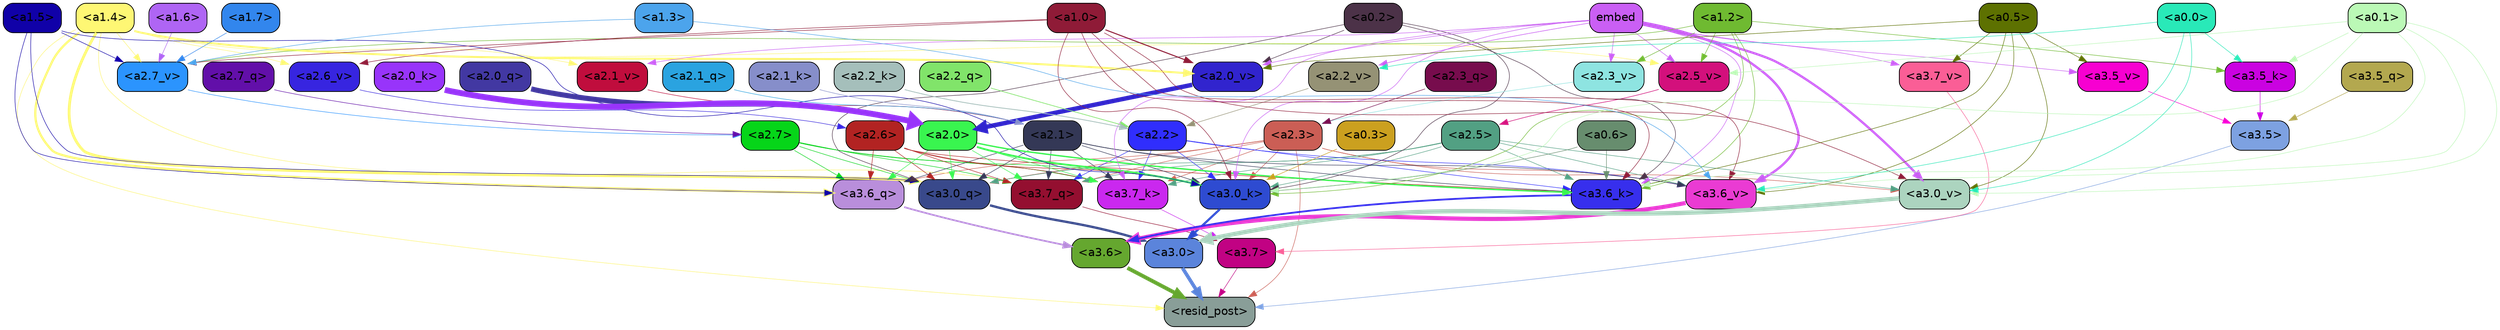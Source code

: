 strict digraph "" {
	graph [bgcolor=transparent,
		layout=dot,
		overlap=false,
		splines=true
	];
	"<a3.7>"	[color=black,
		fillcolor="#c10283",
		fontname=Helvetica,
		shape=box,
		style="filled, rounded"];
	"<resid_post>"	[color=black,
		fillcolor="#899e98",
		fontname=Helvetica,
		shape=box,
		style="filled, rounded"];
	"<a3.7>" -> "<resid_post>"	[color="#c10283",
		penwidth=0.6];
	"<a3.6>"	[color=black,
		fillcolor="#65a72f",
		fontname=Helvetica,
		shape=box,
		style="filled, rounded"];
	"<a3.6>" -> "<resid_post>"	[color="#65a72f",
		penwidth=4.646730065345764];
	"<a3.5>"	[color=black,
		fillcolor="#7da1e1",
		fontname=Helvetica,
		shape=box,
		style="filled, rounded"];
	"<a3.5>" -> "<resid_post>"	[color="#7da1e1",
		penwidth=0.6];
	"<a3.0>"	[color=black,
		fillcolor="#5b84db",
		fontname=Helvetica,
		shape=box,
		style="filled, rounded"];
	"<a3.0>" -> "<resid_post>"	[color="#5b84db",
		penwidth=4.323132634162903];
	"<a2.3>"	[color=black,
		fillcolor="#cb5e55",
		fontname=Helvetica,
		shape=box,
		style="filled, rounded"];
	"<a2.3>" -> "<resid_post>"	[color="#cb5e55",
		penwidth=0.6];
	"<a3.7_q>"	[color=black,
		fillcolor="#940f30",
		fontname=Helvetica,
		shape=box,
		style="filled, rounded"];
	"<a2.3>" -> "<a3.7_q>"	[color="#cb5e55",
		penwidth=0.6];
	"<a3.6_q>"	[color=black,
		fillcolor="#b98edb",
		fontname=Helvetica,
		shape=box,
		style="filled, rounded"];
	"<a2.3>" -> "<a3.6_q>"	[color="#cb5e55",
		penwidth=0.6];
	"<a3.0_q>"	[color=black,
		fillcolor="#39498b",
		fontname=Helvetica,
		shape=box,
		style="filled, rounded"];
	"<a2.3>" -> "<a3.0_q>"	[color="#cb5e55",
		penwidth=0.6];
	"<a3.7_k>"	[color=black,
		fillcolor="#ca28ef",
		fontname=Helvetica,
		shape=box,
		style="filled, rounded"];
	"<a2.3>" -> "<a3.7_k>"	[color="#cb5e55",
		penwidth=0.6];
	"<a3.0_k>"	[color=black,
		fillcolor="#2e4bd1",
		fontname=Helvetica,
		shape=box,
		style="filled, rounded"];
	"<a2.3>" -> "<a3.0_k>"	[color="#cb5e55",
		penwidth=0.6];
	"<a3.6_v>"	[color=black,
		fillcolor="#ea3bd3",
		fontname=Helvetica,
		shape=box,
		style="filled, rounded"];
	"<a2.3>" -> "<a3.6_v>"	[color="#cb5e55",
		penwidth=0.6];
	"<a3.0_v>"	[color=black,
		fillcolor="#acd4bf",
		fontname=Helvetica,
		shape=box,
		style="filled, rounded"];
	"<a2.3>" -> "<a3.0_v>"	[color="#cb5e55",
		penwidth=0.6];
	"<a1.4>"	[color=black,
		fillcolor="#fef774",
		fontname=Helvetica,
		shape=box,
		style="filled, rounded"];
	"<a1.4>" -> "<resid_post>"	[color="#fef774",
		penwidth=0.6];
	"<a1.4>" -> "<a3.7_q>"	[color="#fef774",
		penwidth=0.6];
	"<a1.4>" -> "<a3.6_q>"	[color="#fef774",
		penwidth=2.700703263282776];
	"<a1.4>" -> "<a3.0_q>"	[color="#fef774",
		penwidth=3.34255850315094];
	"<a2.7_v>"	[color=black,
		fillcolor="#2b94fe",
		fontname=Helvetica,
		shape=box,
		style="filled, rounded"];
	"<a1.4>" -> "<a2.7_v>"	[color="#fef774",
		penwidth=0.6];
	"<a2.6_v>"	[color=black,
		fillcolor="#3725e0",
		fontname=Helvetica,
		shape=box,
		style="filled, rounded"];
	"<a1.4>" -> "<a2.6_v>"	[color="#fef774",
		penwidth=0.6];
	"<a2.5_v>"	[color=black,
		fillcolor="#d3107c",
		fontname=Helvetica,
		shape=box,
		style="filled, rounded"];
	"<a1.4>" -> "<a2.5_v>"	[color="#fef774",
		penwidth=0.6];
	"<a2.1_v>"	[color=black,
		fillcolor="#c00d3d",
		fontname=Helvetica,
		shape=box,
		style="filled, rounded"];
	"<a1.4>" -> "<a2.1_v>"	[color="#fef774",
		penwidth=0.6];
	"<a2.0_v>"	[color=black,
		fillcolor="#3124ce",
		fontname=Helvetica,
		shape=box,
		style="filled, rounded"];
	"<a1.4>" -> "<a2.0_v>"	[color="#fef774",
		penwidth=2.387977123260498];
	"<a3.7_q>" -> "<a3.7>"	[color="#940f30",
		penwidth=0.6];
	"<a3.6_q>" -> "<a3.6>"	[color="#b98edb",
		penwidth=2.03758105635643];
	"<a3.5_q>"	[color=black,
		fillcolor="#b3a84f",
		fontname=Helvetica,
		shape=box,
		style="filled, rounded"];
	"<a3.5_q>" -> "<a3.5>"	[color="#b3a84f",
		penwidth=0.6];
	"<a3.0_q>" -> "<a3.0>"	[color="#39498b",
		penwidth=2.8638100624084473];
	"<a3.7_k>" -> "<a3.7>"	[color="#ca28ef",
		penwidth=0.6];
	"<a3.6_k>"	[color=black,
		fillcolor="#372fed",
		fontname=Helvetica,
		shape=box,
		style="filled, rounded"];
	"<a3.6_k>" -> "<a3.6>"	[color="#372fed",
		penwidth=2.174198240041733];
	"<a3.5_k>"	[color=black,
		fillcolor="#ca02e1",
		fontname=Helvetica,
		shape=box,
		style="filled, rounded"];
	"<a3.5_k>" -> "<a3.5>"	[color="#ca02e1",
		penwidth=0.6];
	"<a3.0_k>" -> "<a3.0>"	[color="#2e4bd1",
		penwidth=2.6274144649505615];
	"<a3.7_v>"	[color=black,
		fillcolor="#fa5e96",
		fontname=Helvetica,
		shape=box,
		style="filled, rounded"];
	"<a3.7_v>" -> "<a3.7>"	[color="#fa5e96",
		penwidth=0.6];
	"<a3.6_v>" -> "<a3.6>"	[color="#ea3bd3",
		penwidth=5.002329230308533];
	"<a3.5_v>"	[color=black,
		fillcolor="#f700d1",
		fontname=Helvetica,
		shape=box,
		style="filled, rounded"];
	"<a3.5_v>" -> "<a3.5>"	[color="#f700d1",
		penwidth=0.6];
	"<a3.0_v>" -> "<a3.0>"	[color="#acd4bf",
		penwidth=5.188832879066467];
	"<a2.7>"	[color=black,
		fillcolor="#06d519",
		fontname=Helvetica,
		shape=box,
		style="filled, rounded"];
	"<a2.7>" -> "<a3.7_q>"	[color="#06d519",
		penwidth=0.6];
	"<a2.7>" -> "<a3.6_q>"	[color="#06d519",
		penwidth=0.6];
	"<a2.7>" -> "<a3.0_q>"	[color="#06d519",
		penwidth=0.6];
	"<a2.7>" -> "<a3.7_k>"	[color="#06d519",
		penwidth=0.6];
	"<a2.7>" -> "<a3.0_k>"	[color="#06d519",
		penwidth=0.6];
	"<a2.6>"	[color=black,
		fillcolor="#b22322",
		fontname=Helvetica,
		shape=box,
		style="filled, rounded"];
	"<a2.6>" -> "<a3.7_q>"	[color="#b22322",
		penwidth=0.6];
	"<a2.6>" -> "<a3.6_q>"	[color="#b22322",
		penwidth=0.6];
	"<a2.6>" -> "<a3.0_q>"	[color="#b22322",
		penwidth=0.6];
	"<a2.6>" -> "<a3.7_k>"	[color="#b22322",
		penwidth=0.6];
	"<a2.6>" -> "<a3.6_k>"	[color="#b22322",
		penwidth=0.6];
	"<a2.6>" -> "<a3.0_k>"	[color="#b22322",
		penwidth=0.6];
	"<a2.5>"	[color=black,
		fillcolor="#52a083",
		fontname=Helvetica,
		shape=box,
		style="filled, rounded"];
	"<a2.5>" -> "<a3.7_q>"	[color="#52a083",
		penwidth=0.6];
	"<a2.5>" -> "<a3.0_q>"	[color="#52a083",
		penwidth=0.6];
	"<a2.5>" -> "<a3.7_k>"	[color="#52a083",
		penwidth=0.6];
	"<a2.5>" -> "<a3.6_k>"	[color="#52a083",
		penwidth=0.6];
	"<a2.5>" -> "<a3.0_k>"	[color="#52a083",
		penwidth=0.6];
	"<a2.5>" -> "<a3.6_v>"	[color="#52a083",
		penwidth=0.6];
	"<a2.5>" -> "<a3.0_v>"	[color="#52a083",
		penwidth=0.6];
	"<a2.2>"	[color=black,
		fillcolor="#302efd",
		fontname=Helvetica,
		shape=box,
		style="filled, rounded"];
	"<a2.2>" -> "<a3.7_q>"	[color="#302efd",
		penwidth=0.6];
	"<a2.2>" -> "<a3.7_k>"	[color="#302efd",
		penwidth=0.6];
	"<a2.2>" -> "<a3.6_k>"	[color="#302efd",
		penwidth=0.6];
	"<a2.2>" -> "<a3.0_k>"	[color="#302efd",
		penwidth=0.6];
	"<a2.2>" -> "<a3.6_v>"	[color="#302efd",
		penwidth=0.6];
	"<a2.1>"	[color=black,
		fillcolor="#343856",
		fontname=Helvetica,
		shape=box,
		style="filled, rounded"];
	"<a2.1>" -> "<a3.7_q>"	[color="#343856",
		penwidth=0.6];
	"<a2.1>" -> "<a3.6_q>"	[color="#343856",
		penwidth=0.6];
	"<a2.1>" -> "<a3.0_q>"	[color="#343856",
		penwidth=0.6];
	"<a2.1>" -> "<a3.7_k>"	[color="#343856",
		penwidth=0.6];
	"<a2.1>" -> "<a3.6_k>"	[color="#343856",
		penwidth=0.6];
	"<a2.1>" -> "<a3.0_k>"	[color="#343856",
		penwidth=0.6];
	"<a2.1>" -> "<a3.6_v>"	[color="#343856",
		penwidth=0.6];
	"<a2.0>"	[color=black,
		fillcolor="#39f54f",
		fontname=Helvetica,
		shape=box,
		style="filled, rounded"];
	"<a2.0>" -> "<a3.7_q>"	[color="#39f54f",
		penwidth=0.6];
	"<a2.0>" -> "<a3.6_q>"	[color="#39f54f",
		penwidth=0.6];
	"<a2.0>" -> "<a3.0_q>"	[color="#39f54f",
		penwidth=0.6];
	"<a2.0>" -> "<a3.7_k>"	[color="#39f54f",
		penwidth=0.6];
	"<a2.0>" -> "<a3.6_k>"	[color="#39f54f",
		penwidth=1.6454488784074783];
	"<a2.0>" -> "<a3.0_k>"	[color="#39f54f",
		penwidth=2.2218968719244003];
	"<a1.5>"	[color=black,
		fillcolor="#1001a8",
		fontname=Helvetica,
		shape=box,
		style="filled, rounded"];
	"<a1.5>" -> "<a3.6_q>"	[color="#1001a8",
		penwidth=0.6];
	"<a1.5>" -> "<a3.0_q>"	[color="#1001a8",
		penwidth=0.6];
	"<a1.5>" -> "<a3.0_k>"	[color="#1001a8",
		penwidth=0.6];
	"<a1.5>" -> "<a2.7_v>"	[color="#1001a8",
		penwidth=0.6];
	"<a0.2>"	[color=black,
		fillcolor="#4c3248",
		fontname=Helvetica,
		shape=box,
		style="filled, rounded"];
	"<a0.2>" -> "<a3.0_q>"	[color="#4c3248",
		penwidth=0.6];
	"<a0.2>" -> "<a3.6_k>"	[color="#4c3248",
		penwidth=0.6];
	"<a0.2>" -> "<a3.0_k>"	[color="#4c3248",
		penwidth=0.6];
	"<a0.2>" -> "<a2.0_v>"	[color="#4c3248",
		penwidth=0.6];
	embed	[color=black,
		fillcolor="#ca5ff4",
		fontname=Helvetica,
		shape=box,
		style="filled, rounded"];
	embed -> "<a3.7_k>"	[color="#ca5ff4",
		penwidth=0.6];
	embed -> "<a3.6_k>"	[color="#ca5ff4",
		penwidth=0.6];
	embed -> "<a3.0_k>"	[color="#ca5ff4",
		penwidth=0.6];
	embed -> "<a3.7_v>"	[color="#ca5ff4",
		penwidth=0.6];
	embed -> "<a3.6_v>"	[color="#ca5ff4",
		penwidth=2.8301228284835815];
	embed -> "<a3.5_v>"	[color="#ca5ff4",
		penwidth=0.6];
	embed -> "<a3.0_v>"	[color="#ca5ff4",
		penwidth=2.7660785913467407];
	embed -> "<a2.5_v>"	[color="#ca5ff4",
		penwidth=0.6];
	"<a2.3_v>"	[color=black,
		fillcolor="#8ee4e1",
		fontname=Helvetica,
		shape=box,
		style="filled, rounded"];
	embed -> "<a2.3_v>"	[color="#ca5ff4",
		penwidth=0.6];
	"<a2.2_v>"	[color=black,
		fillcolor="#959275",
		fontname=Helvetica,
		shape=box,
		style="filled, rounded"];
	embed -> "<a2.2_v>"	[color="#ca5ff4",
		penwidth=0.6909599304199219];
	embed -> "<a2.1_v>"	[color="#ca5ff4",
		penwidth=0.6];
	embed -> "<a2.0_v>"	[color="#ca5ff4",
		penwidth=0.6];
	"<a1.2>"	[color=black,
		fillcolor="#6fba31",
		fontname=Helvetica,
		shape=box,
		style="filled, rounded"];
	"<a1.2>" -> "<a3.6_k>"	[color="#6fba31",
		penwidth=0.6];
	"<a1.2>" -> "<a3.5_k>"	[color="#6fba31",
		penwidth=0.6];
	"<a1.2>" -> "<a3.0_k>"	[color="#6fba31",
		penwidth=0.6];
	"<a1.2>" -> "<a2.7_v>"	[color="#6fba31",
		penwidth=0.6];
	"<a1.2>" -> "<a2.5_v>"	[color="#6fba31",
		penwidth=0.6];
	"<a1.2>" -> "<a2.3_v>"	[color="#6fba31",
		penwidth=0.6];
	"<a1.0>"	[color=black,
		fillcolor="#8f1b37",
		fontname=Helvetica,
		shape=box,
		style="filled, rounded"];
	"<a1.0>" -> "<a3.6_k>"	[color="#8f1b37",
		penwidth=0.6];
	"<a1.0>" -> "<a3.0_k>"	[color="#8f1b37",
		penwidth=0.6];
	"<a1.0>" -> "<a3.6_v>"	[color="#8f1b37",
		penwidth=0.6];
	"<a1.0>" -> "<a3.0_v>"	[color="#8f1b37",
		penwidth=0.6];
	"<a1.0>" -> "<a2.7_v>"	[color="#8f1b37",
		penwidth=0.6];
	"<a1.0>" -> "<a2.6_v>"	[color="#8f1b37",
		penwidth=0.6];
	"<a1.0>" -> "<a2.0_v>"	[color="#8f1b37",
		penwidth=1.2435333728790283];
	"<a0.6>"	[color=black,
		fillcolor="#678d6e",
		fontname=Helvetica,
		shape=box,
		style="filled, rounded"];
	"<a0.6>" -> "<a3.6_k>"	[color="#678d6e",
		penwidth=0.6];
	"<a0.6>" -> "<a3.0_k>"	[color="#678d6e",
		penwidth=0.6];
	"<a0.5>"	[color=black,
		fillcolor="#5d7101",
		fontname=Helvetica,
		shape=box,
		style="filled, rounded"];
	"<a0.5>" -> "<a3.6_k>"	[color="#5d7101",
		penwidth=0.6];
	"<a0.5>" -> "<a3.7_v>"	[color="#5d7101",
		penwidth=0.6];
	"<a0.5>" -> "<a3.6_v>"	[color="#5d7101",
		penwidth=0.6];
	"<a0.5>" -> "<a3.5_v>"	[color="#5d7101",
		penwidth=0.6];
	"<a0.5>" -> "<a3.0_v>"	[color="#5d7101",
		penwidth=0.6124261617660522];
	"<a0.5>" -> "<a2.0_v>"	[color="#5d7101",
		penwidth=0.6];
	"<a0.1>"	[color=black,
		fillcolor="#bbf9b6",
		fontname=Helvetica,
		shape=box,
		style="filled, rounded"];
	"<a0.1>" -> "<a3.6_k>"	[color="#bbf9b6",
		penwidth=0.6];
	"<a0.1>" -> "<a3.5_k>"	[color="#bbf9b6",
		penwidth=0.6];
	"<a0.1>" -> "<a3.0_k>"	[color="#bbf9b6",
		penwidth=0.6];
	"<a0.1>" -> "<a3.6_v>"	[color="#bbf9b6",
		penwidth=0.6];
	"<a0.1>" -> "<a3.0_v>"	[color="#bbf9b6",
		penwidth=0.6];
	"<a0.1>" -> "<a2.5_v>"	[color="#bbf9b6",
		penwidth=0.6];
	"<a0.0>"	[color=black,
		fillcolor="#29e9b8",
		fontname=Helvetica,
		shape=box,
		style="filled, rounded"];
	"<a0.0>" -> "<a3.5_k>"	[color="#29e9b8",
		penwidth=0.6];
	"<a0.0>" -> "<a3.6_v>"	[color="#29e9b8",
		penwidth=0.6];
	"<a0.0>" -> "<a3.0_v>"	[color="#29e9b8",
		penwidth=0.6];
	"<a0.0>" -> "<a2.2_v>"	[color="#29e9b8",
		penwidth=0.6];
	"<a0.3>"	[color=black,
		fillcolor="#cba01f",
		fontname=Helvetica,
		shape=box,
		style="filled, rounded"];
	"<a0.3>" -> "<a3.0_k>"	[color="#cba01f",
		penwidth=0.6];
	"<a1.3>"	[color=black,
		fillcolor="#4ca4ec",
		fontname=Helvetica,
		shape=box,
		style="filled, rounded"];
	"<a1.3>" -> "<a3.6_v>"	[color="#4ca4ec",
		penwidth=0.6];
	"<a1.3>" -> "<a2.7_v>"	[color="#4ca4ec",
		penwidth=0.6];
	"<a2.7_q>"	[color=black,
		fillcolor="#620fa9",
		fontname=Helvetica,
		shape=box,
		style="filled, rounded"];
	"<a2.7_q>" -> "<a2.7>"	[color="#620fa9",
		penwidth=0.6];
	"<a2.3_q>"	[color=black,
		fillcolor="#770c4d",
		fontname=Helvetica,
		shape=box,
		style="filled, rounded"];
	"<a2.3_q>" -> "<a2.3>"	[color="#770c4d",
		penwidth=0.6];
	"<a2.2_q>"	[color=black,
		fillcolor="#81e46a",
		fontname=Helvetica,
		shape=box,
		style="filled, rounded"];
	"<a2.2_q>" -> "<a2.2>"	[color="#81e46a",
		penwidth=0.8114519119262695];
	"<a2.1_q>"	[color=black,
		fillcolor="#2aa3e0",
		fontname=Helvetica,
		shape=box,
		style="filled, rounded"];
	"<a2.1_q>" -> "<a2.1>"	[color="#2aa3e0",
		penwidth=0.6];
	"<a2.0_q>"	[color=black,
		fillcolor="#4238a2",
		fontname=Helvetica,
		shape=box,
		style="filled, rounded"];
	"<a2.0_q>" -> "<a2.0>"	[color="#4238a2",
		penwidth=6.2323237657547];
	"<a2.2_k>"	[color=black,
		fillcolor="#a5bfbb",
		fontname=Helvetica,
		shape=box,
		style="filled, rounded"];
	"<a2.2_k>" -> "<a2.2>"	[color="#a5bfbb",
		penwidth=0.9331893920898438];
	"<a2.1_k>"	[color=black,
		fillcolor="#868eca",
		fontname=Helvetica,
		shape=box,
		style="filled, rounded"];
	"<a2.1_k>" -> "<a2.1>"	[color="#868eca",
		penwidth=0.6];
	"<a2.0_k>"	[color=black,
		fillcolor="#9834fa",
		fontname=Helvetica,
		shape=box,
		style="filled, rounded"];
	"<a2.0_k>" -> "<a2.0>"	[color="#9834fa",
		penwidth=7.158664226531982];
	"<a2.7_v>" -> "<a2.7>"	[color="#2b94fe",
		penwidth=0.6];
	"<a2.6_v>" -> "<a2.6>"	[color="#3725e0",
		penwidth=0.6];
	"<a2.5_v>" -> "<a2.5>"	[color="#d3107c",
		penwidth=0.6657319068908691];
	"<a2.3_v>" -> "<a2.3>"	[color="#8ee4e1",
		penwidth=0.6];
	"<a2.2_v>" -> "<a2.2>"	[color="#959275",
		penwidth=0.6];
	"<a2.1_v>" -> "<a2.1>"	[color="#c00d3d",
		penwidth=0.6];
	"<a2.0_v>" -> "<a2.0>"	[color="#3124ce",
		penwidth=5.380099236965179];
	"<a1.7>"	[color=black,
		fillcolor="#3286ed",
		fontname=Helvetica,
		shape=box,
		style="filled, rounded"];
	"<a1.7>" -> "<a2.7_v>"	[color="#3286ed",
		penwidth=0.6];
	"<a1.6>"	[color=black,
		fillcolor="#af65f4",
		fontname=Helvetica,
		shape=box,
		style="filled, rounded"];
	"<a1.6>" -> "<a2.7_v>"	[color="#af65f4",
		penwidth=0.6];
}
